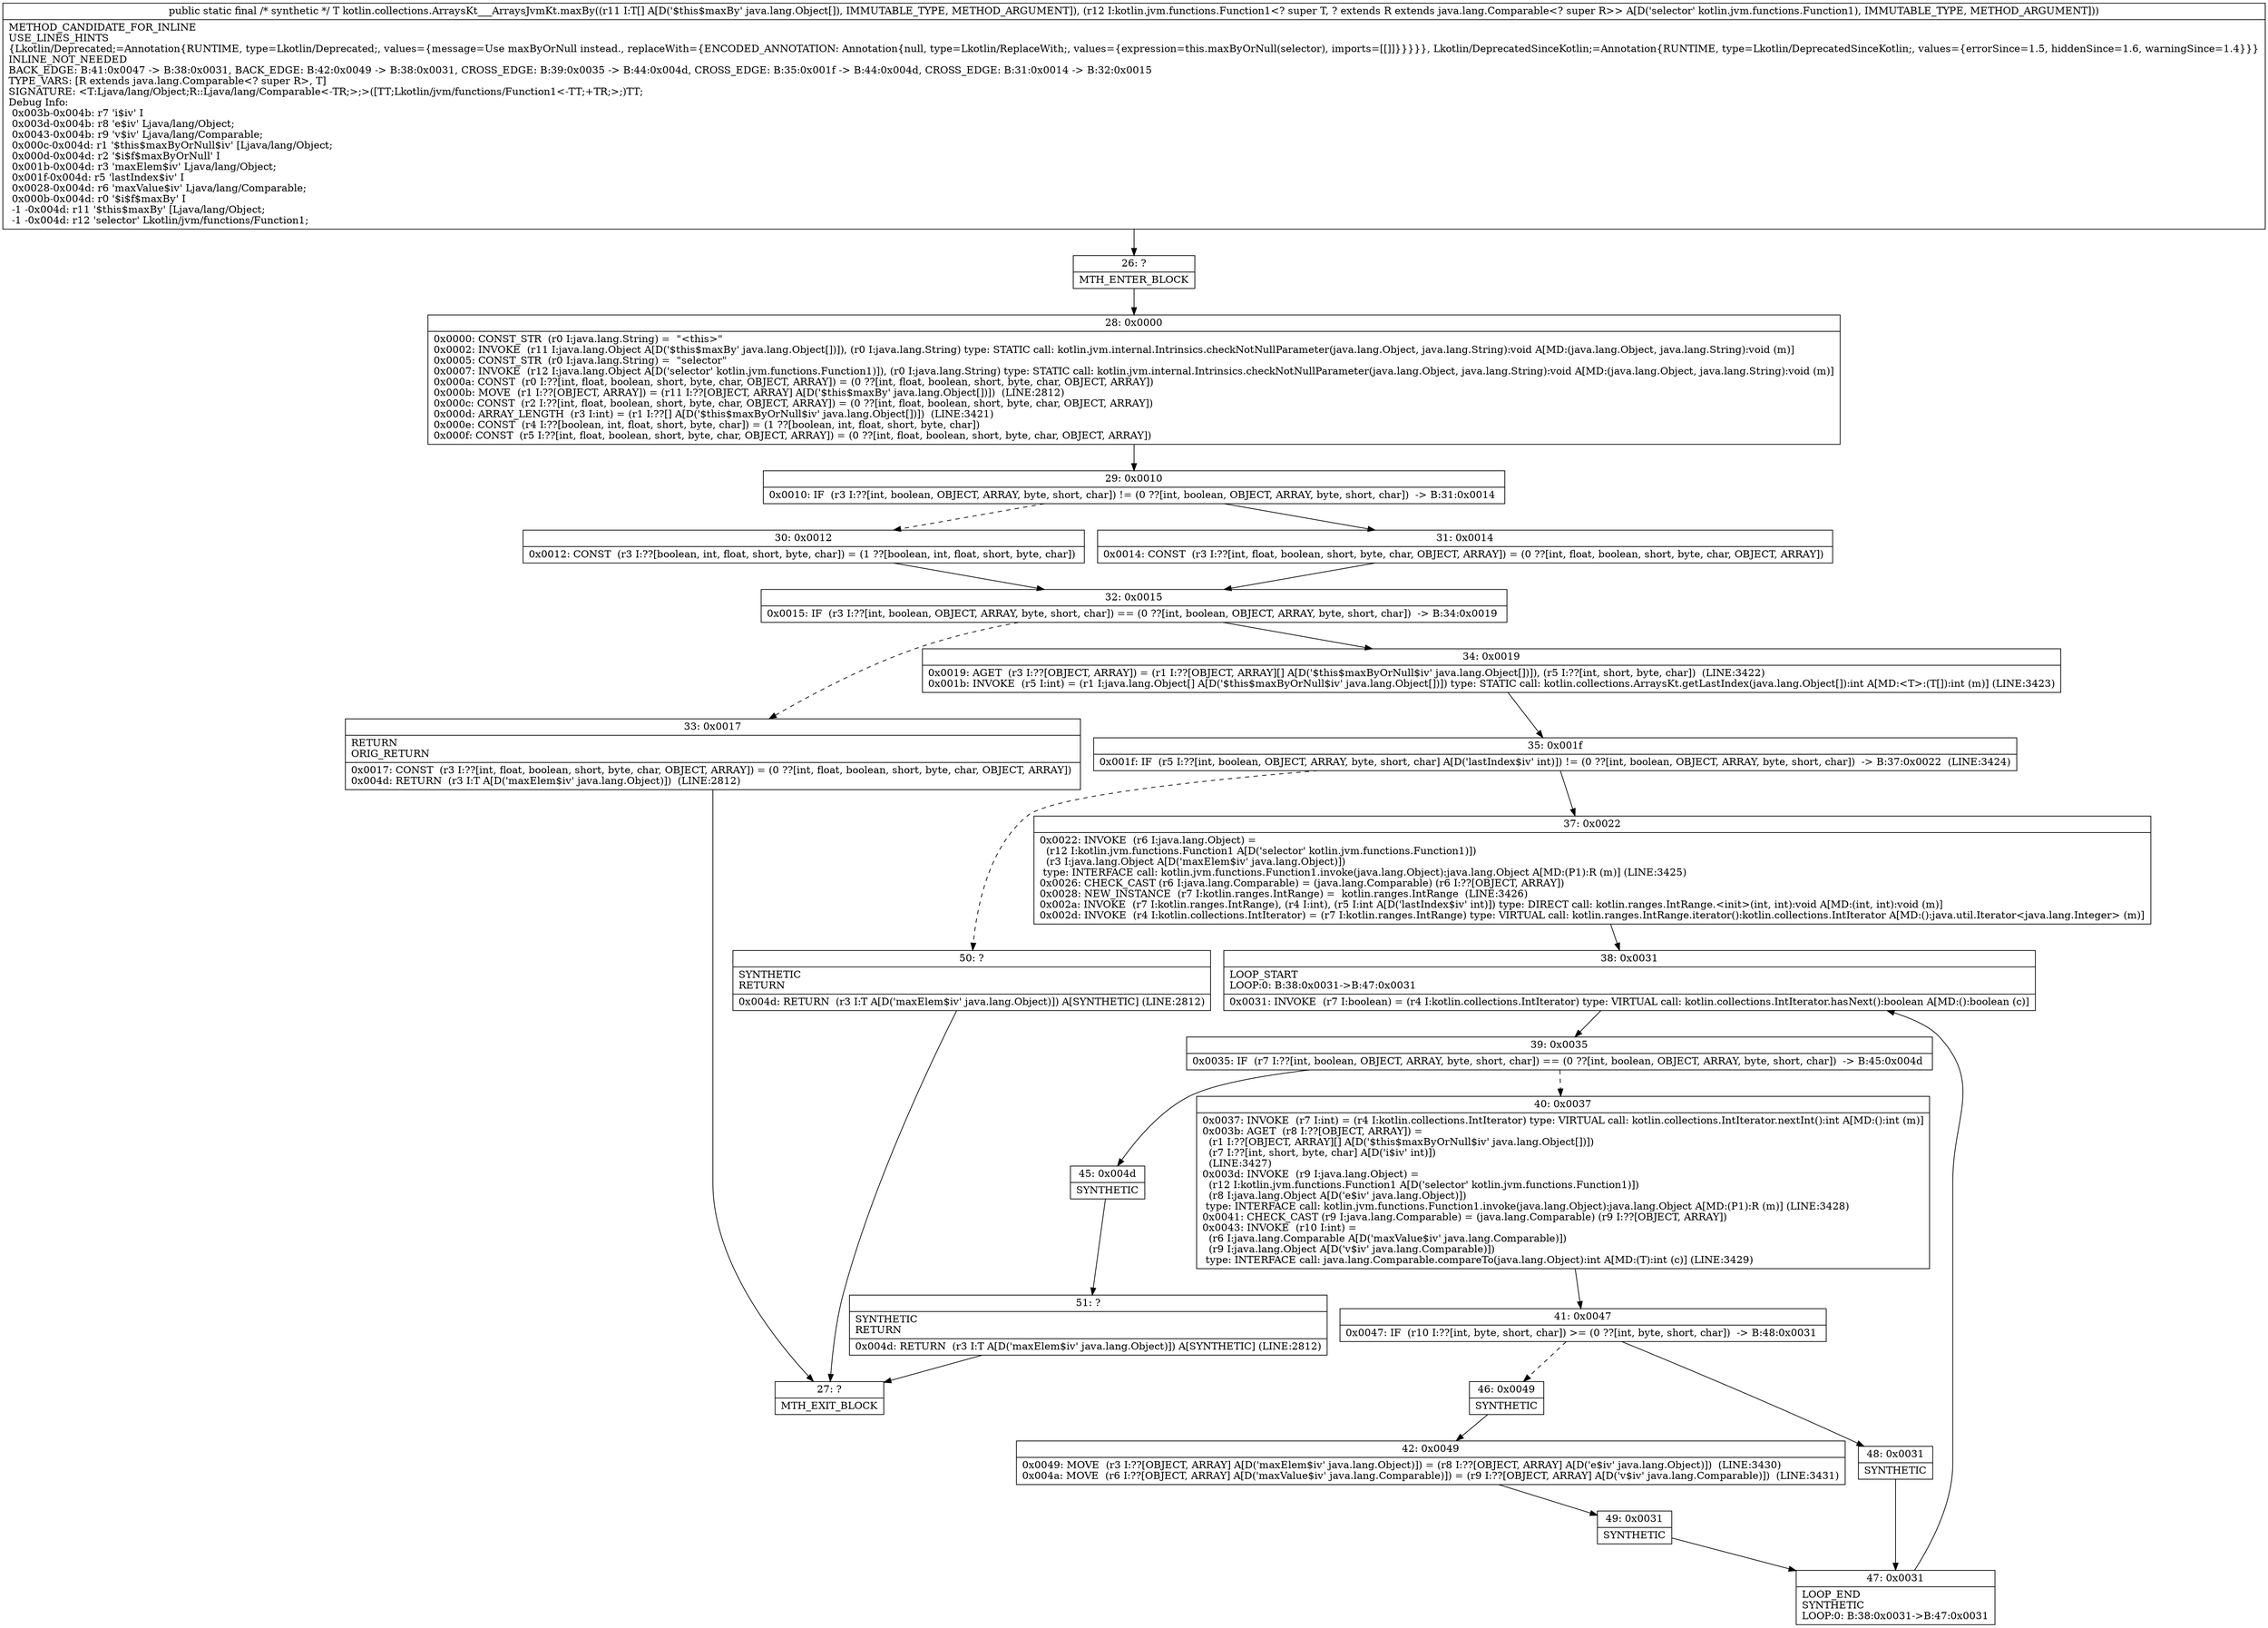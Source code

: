 digraph "CFG forkotlin.collections.ArraysKt___ArraysJvmKt.maxBy([Ljava\/lang\/Object;Lkotlin\/jvm\/functions\/Function1;)Ljava\/lang\/Object;" {
Node_26 [shape=record,label="{26\:\ ?|MTH_ENTER_BLOCK\l}"];
Node_28 [shape=record,label="{28\:\ 0x0000|0x0000: CONST_STR  (r0 I:java.lang.String) =  \"\<this\>\" \l0x0002: INVOKE  (r11 I:java.lang.Object A[D('$this$maxBy' java.lang.Object[])]), (r0 I:java.lang.String) type: STATIC call: kotlin.jvm.internal.Intrinsics.checkNotNullParameter(java.lang.Object, java.lang.String):void A[MD:(java.lang.Object, java.lang.String):void (m)]\l0x0005: CONST_STR  (r0 I:java.lang.String) =  \"selector\" \l0x0007: INVOKE  (r12 I:java.lang.Object A[D('selector' kotlin.jvm.functions.Function1)]), (r0 I:java.lang.String) type: STATIC call: kotlin.jvm.internal.Intrinsics.checkNotNullParameter(java.lang.Object, java.lang.String):void A[MD:(java.lang.Object, java.lang.String):void (m)]\l0x000a: CONST  (r0 I:??[int, float, boolean, short, byte, char, OBJECT, ARRAY]) = (0 ??[int, float, boolean, short, byte, char, OBJECT, ARRAY]) \l0x000b: MOVE  (r1 I:??[OBJECT, ARRAY]) = (r11 I:??[OBJECT, ARRAY] A[D('$this$maxBy' java.lang.Object[])])  (LINE:2812)\l0x000c: CONST  (r2 I:??[int, float, boolean, short, byte, char, OBJECT, ARRAY]) = (0 ??[int, float, boolean, short, byte, char, OBJECT, ARRAY]) \l0x000d: ARRAY_LENGTH  (r3 I:int) = (r1 I:??[] A[D('$this$maxByOrNull$iv' java.lang.Object[])])  (LINE:3421)\l0x000e: CONST  (r4 I:??[boolean, int, float, short, byte, char]) = (1 ??[boolean, int, float, short, byte, char]) \l0x000f: CONST  (r5 I:??[int, float, boolean, short, byte, char, OBJECT, ARRAY]) = (0 ??[int, float, boolean, short, byte, char, OBJECT, ARRAY]) \l}"];
Node_29 [shape=record,label="{29\:\ 0x0010|0x0010: IF  (r3 I:??[int, boolean, OBJECT, ARRAY, byte, short, char]) != (0 ??[int, boolean, OBJECT, ARRAY, byte, short, char])  \-\> B:31:0x0014 \l}"];
Node_30 [shape=record,label="{30\:\ 0x0012|0x0012: CONST  (r3 I:??[boolean, int, float, short, byte, char]) = (1 ??[boolean, int, float, short, byte, char]) \l}"];
Node_32 [shape=record,label="{32\:\ 0x0015|0x0015: IF  (r3 I:??[int, boolean, OBJECT, ARRAY, byte, short, char]) == (0 ??[int, boolean, OBJECT, ARRAY, byte, short, char])  \-\> B:34:0x0019 \l}"];
Node_33 [shape=record,label="{33\:\ 0x0017|RETURN\lORIG_RETURN\l|0x0017: CONST  (r3 I:??[int, float, boolean, short, byte, char, OBJECT, ARRAY]) = (0 ??[int, float, boolean, short, byte, char, OBJECT, ARRAY]) \l0x004d: RETURN  (r3 I:T A[D('maxElem$iv' java.lang.Object)])  (LINE:2812)\l}"];
Node_27 [shape=record,label="{27\:\ ?|MTH_EXIT_BLOCK\l}"];
Node_34 [shape=record,label="{34\:\ 0x0019|0x0019: AGET  (r3 I:??[OBJECT, ARRAY]) = (r1 I:??[OBJECT, ARRAY][] A[D('$this$maxByOrNull$iv' java.lang.Object[])]), (r5 I:??[int, short, byte, char])  (LINE:3422)\l0x001b: INVOKE  (r5 I:int) = (r1 I:java.lang.Object[] A[D('$this$maxByOrNull$iv' java.lang.Object[])]) type: STATIC call: kotlin.collections.ArraysKt.getLastIndex(java.lang.Object[]):int A[MD:\<T\>:(T[]):int (m)] (LINE:3423)\l}"];
Node_35 [shape=record,label="{35\:\ 0x001f|0x001f: IF  (r5 I:??[int, boolean, OBJECT, ARRAY, byte, short, char] A[D('lastIndex$iv' int)]) != (0 ??[int, boolean, OBJECT, ARRAY, byte, short, char])  \-\> B:37:0x0022  (LINE:3424)\l}"];
Node_37 [shape=record,label="{37\:\ 0x0022|0x0022: INVOKE  (r6 I:java.lang.Object) = \l  (r12 I:kotlin.jvm.functions.Function1 A[D('selector' kotlin.jvm.functions.Function1)])\l  (r3 I:java.lang.Object A[D('maxElem$iv' java.lang.Object)])\l type: INTERFACE call: kotlin.jvm.functions.Function1.invoke(java.lang.Object):java.lang.Object A[MD:(P1):R (m)] (LINE:3425)\l0x0026: CHECK_CAST (r6 I:java.lang.Comparable) = (java.lang.Comparable) (r6 I:??[OBJECT, ARRAY]) \l0x0028: NEW_INSTANCE  (r7 I:kotlin.ranges.IntRange) =  kotlin.ranges.IntRange  (LINE:3426)\l0x002a: INVOKE  (r7 I:kotlin.ranges.IntRange), (r4 I:int), (r5 I:int A[D('lastIndex$iv' int)]) type: DIRECT call: kotlin.ranges.IntRange.\<init\>(int, int):void A[MD:(int, int):void (m)]\l0x002d: INVOKE  (r4 I:kotlin.collections.IntIterator) = (r7 I:kotlin.ranges.IntRange) type: VIRTUAL call: kotlin.ranges.IntRange.iterator():kotlin.collections.IntIterator A[MD:():java.util.Iterator\<java.lang.Integer\> (m)]\l}"];
Node_38 [shape=record,label="{38\:\ 0x0031|LOOP_START\lLOOP:0: B:38:0x0031\-\>B:47:0x0031\l|0x0031: INVOKE  (r7 I:boolean) = (r4 I:kotlin.collections.IntIterator) type: VIRTUAL call: kotlin.collections.IntIterator.hasNext():boolean A[MD:():boolean (c)]\l}"];
Node_39 [shape=record,label="{39\:\ 0x0035|0x0035: IF  (r7 I:??[int, boolean, OBJECT, ARRAY, byte, short, char]) == (0 ??[int, boolean, OBJECT, ARRAY, byte, short, char])  \-\> B:45:0x004d \l}"];
Node_40 [shape=record,label="{40\:\ 0x0037|0x0037: INVOKE  (r7 I:int) = (r4 I:kotlin.collections.IntIterator) type: VIRTUAL call: kotlin.collections.IntIterator.nextInt():int A[MD:():int (m)]\l0x003b: AGET  (r8 I:??[OBJECT, ARRAY]) = \l  (r1 I:??[OBJECT, ARRAY][] A[D('$this$maxByOrNull$iv' java.lang.Object[])])\l  (r7 I:??[int, short, byte, char] A[D('i$iv' int)])\l  (LINE:3427)\l0x003d: INVOKE  (r9 I:java.lang.Object) = \l  (r12 I:kotlin.jvm.functions.Function1 A[D('selector' kotlin.jvm.functions.Function1)])\l  (r8 I:java.lang.Object A[D('e$iv' java.lang.Object)])\l type: INTERFACE call: kotlin.jvm.functions.Function1.invoke(java.lang.Object):java.lang.Object A[MD:(P1):R (m)] (LINE:3428)\l0x0041: CHECK_CAST (r9 I:java.lang.Comparable) = (java.lang.Comparable) (r9 I:??[OBJECT, ARRAY]) \l0x0043: INVOKE  (r10 I:int) = \l  (r6 I:java.lang.Comparable A[D('maxValue$iv' java.lang.Comparable)])\l  (r9 I:java.lang.Object A[D('v$iv' java.lang.Comparable)])\l type: INTERFACE call: java.lang.Comparable.compareTo(java.lang.Object):int A[MD:(T):int (c)] (LINE:3429)\l}"];
Node_41 [shape=record,label="{41\:\ 0x0047|0x0047: IF  (r10 I:??[int, byte, short, char]) \>= (0 ??[int, byte, short, char])  \-\> B:48:0x0031 \l}"];
Node_46 [shape=record,label="{46\:\ 0x0049|SYNTHETIC\l}"];
Node_42 [shape=record,label="{42\:\ 0x0049|0x0049: MOVE  (r3 I:??[OBJECT, ARRAY] A[D('maxElem$iv' java.lang.Object)]) = (r8 I:??[OBJECT, ARRAY] A[D('e$iv' java.lang.Object)])  (LINE:3430)\l0x004a: MOVE  (r6 I:??[OBJECT, ARRAY] A[D('maxValue$iv' java.lang.Comparable)]) = (r9 I:??[OBJECT, ARRAY] A[D('v$iv' java.lang.Comparable)])  (LINE:3431)\l}"];
Node_49 [shape=record,label="{49\:\ 0x0031|SYNTHETIC\l}"];
Node_47 [shape=record,label="{47\:\ 0x0031|LOOP_END\lSYNTHETIC\lLOOP:0: B:38:0x0031\-\>B:47:0x0031\l}"];
Node_48 [shape=record,label="{48\:\ 0x0031|SYNTHETIC\l}"];
Node_45 [shape=record,label="{45\:\ 0x004d|SYNTHETIC\l}"];
Node_51 [shape=record,label="{51\:\ ?|SYNTHETIC\lRETURN\l|0x004d: RETURN  (r3 I:T A[D('maxElem$iv' java.lang.Object)]) A[SYNTHETIC] (LINE:2812)\l}"];
Node_50 [shape=record,label="{50\:\ ?|SYNTHETIC\lRETURN\l|0x004d: RETURN  (r3 I:T A[D('maxElem$iv' java.lang.Object)]) A[SYNTHETIC] (LINE:2812)\l}"];
Node_31 [shape=record,label="{31\:\ 0x0014|0x0014: CONST  (r3 I:??[int, float, boolean, short, byte, char, OBJECT, ARRAY]) = (0 ??[int, float, boolean, short, byte, char, OBJECT, ARRAY]) \l}"];
MethodNode[shape=record,label="{public static final \/* synthetic *\/ T kotlin.collections.ArraysKt___ArraysJvmKt.maxBy((r11 I:T[] A[D('$this$maxBy' java.lang.Object[]), IMMUTABLE_TYPE, METHOD_ARGUMENT]), (r12 I:kotlin.jvm.functions.Function1\<? super T, ? extends R extends java.lang.Comparable\<? super R\>\> A[D('selector' kotlin.jvm.functions.Function1), IMMUTABLE_TYPE, METHOD_ARGUMENT]))  | METHOD_CANDIDATE_FOR_INLINE\lUSE_LINES_HINTS\l\{Lkotlin\/Deprecated;=Annotation\{RUNTIME, type=Lkotlin\/Deprecated;, values=\{message=Use maxByOrNull instead., replaceWith=\{ENCODED_ANNOTATION: Annotation\{null, type=Lkotlin\/ReplaceWith;, values=\{expression=this.maxByOrNull(selector), imports=[[]]\}\}\}\}\}, Lkotlin\/DeprecatedSinceKotlin;=Annotation\{RUNTIME, type=Lkotlin\/DeprecatedSinceKotlin;, values=\{errorSince=1.5, hiddenSince=1.6, warningSince=1.4\}\}\}\lINLINE_NOT_NEEDED\lBACK_EDGE: B:41:0x0047 \-\> B:38:0x0031, BACK_EDGE: B:42:0x0049 \-\> B:38:0x0031, CROSS_EDGE: B:39:0x0035 \-\> B:44:0x004d, CROSS_EDGE: B:35:0x001f \-\> B:44:0x004d, CROSS_EDGE: B:31:0x0014 \-\> B:32:0x0015\lTYPE_VARS: [R extends java.lang.Comparable\<? super R\>, T]\lSIGNATURE: \<T:Ljava\/lang\/Object;R::Ljava\/lang\/Comparable\<\-TR;\>;\>([TT;Lkotlin\/jvm\/functions\/Function1\<\-TT;+TR;\>;)TT;\lDebug Info:\l  0x003b\-0x004b: r7 'i$iv' I\l  0x003d\-0x004b: r8 'e$iv' Ljava\/lang\/Object;\l  0x0043\-0x004b: r9 'v$iv' Ljava\/lang\/Comparable;\l  0x000c\-0x004d: r1 '$this$maxByOrNull$iv' [Ljava\/lang\/Object;\l  0x000d\-0x004d: r2 '$i$f$maxByOrNull' I\l  0x001b\-0x004d: r3 'maxElem$iv' Ljava\/lang\/Object;\l  0x001f\-0x004d: r5 'lastIndex$iv' I\l  0x0028\-0x004d: r6 'maxValue$iv' Ljava\/lang\/Comparable;\l  0x000b\-0x004d: r0 '$i$f$maxBy' I\l  \-1 \-0x004d: r11 '$this$maxBy' [Ljava\/lang\/Object;\l  \-1 \-0x004d: r12 'selector' Lkotlin\/jvm\/functions\/Function1;\l}"];
MethodNode -> Node_26;Node_26 -> Node_28;
Node_28 -> Node_29;
Node_29 -> Node_30[style=dashed];
Node_29 -> Node_31;
Node_30 -> Node_32;
Node_32 -> Node_33[style=dashed];
Node_32 -> Node_34;
Node_33 -> Node_27;
Node_34 -> Node_35;
Node_35 -> Node_37;
Node_35 -> Node_50[style=dashed];
Node_37 -> Node_38;
Node_38 -> Node_39;
Node_39 -> Node_40[style=dashed];
Node_39 -> Node_45;
Node_40 -> Node_41;
Node_41 -> Node_46[style=dashed];
Node_41 -> Node_48;
Node_46 -> Node_42;
Node_42 -> Node_49;
Node_49 -> Node_47;
Node_47 -> Node_38;
Node_48 -> Node_47;
Node_45 -> Node_51;
Node_51 -> Node_27;
Node_50 -> Node_27;
Node_31 -> Node_32;
}

